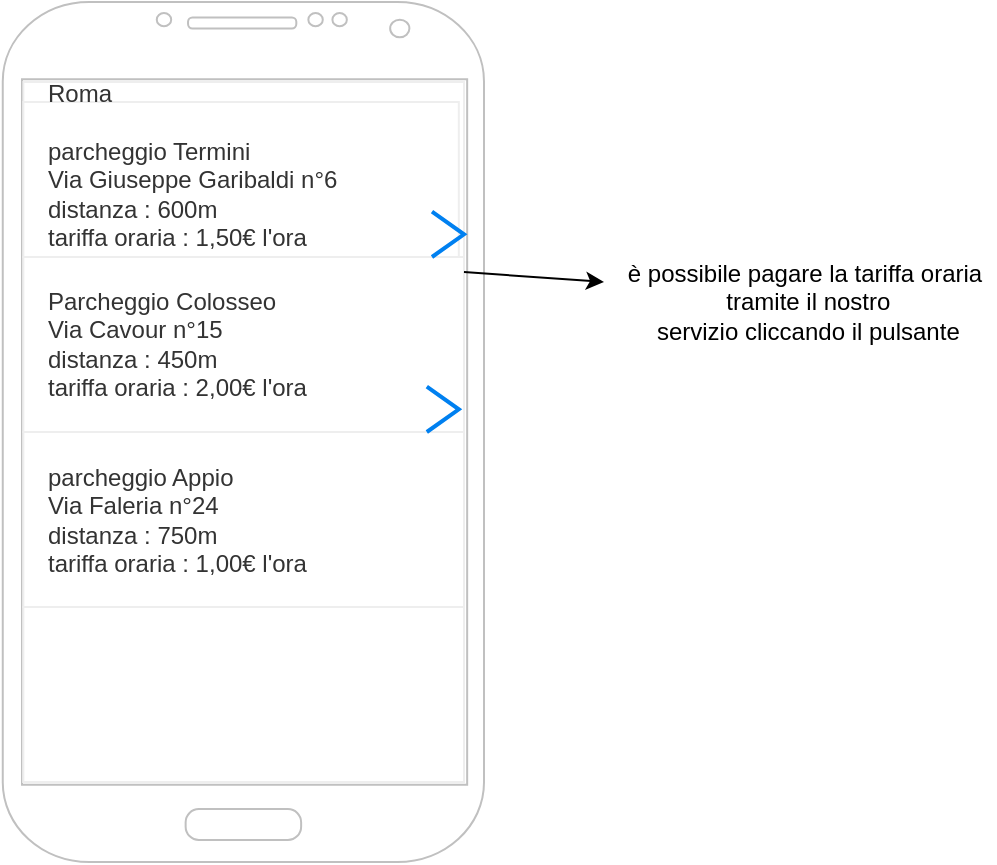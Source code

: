 <mxfile version="14.2.9" type="github">
  <diagram id="HrJ3EAjQMZ0ei7XoC1Lj" name="Page-1">
    <mxGraphModel dx="942" dy="557" grid="1" gridSize="10" guides="1" tooltips="1" connect="1" arrows="1" fold="1" page="1" pageScale="1" pageWidth="827" pageHeight="1169" math="0" shadow="0">
      <root>
        <mxCell id="0" />
        <mxCell id="1" parent="0" />
        <mxCell id="r3d8gPIPvbpH-zj6DeGr-2" value="" style="verticalLabelPosition=bottom;verticalAlign=top;html=1;shadow=0;dashed=0;strokeWidth=1;shape=mxgraph.android.phone2;strokeColor=#c0c0c0;" vertex="1" parent="1">
          <mxGeometry x="289.38" width="240.62" height="430" as="geometry" />
        </mxCell>
        <mxCell id="r3d8gPIPvbpH-zj6DeGr-3" value="" style="strokeWidth=1;html=1;shadow=0;dashed=0;shape=mxgraph.android.rrect;rSize=0;strokeColor=#eeeeee;fillColor=#ffffff;gradientColor=none;" vertex="1" parent="1">
          <mxGeometry x="299.69" y="40" width="220.31" height="350" as="geometry" />
        </mxCell>
        <mxCell id="r3d8gPIPvbpH-zj6DeGr-4" value="&lt;font style=&quot;font-size: 12px&quot;&gt;Roma&lt;br&gt;&lt;br&gt;parcheggio Termini&lt;br&gt;Via Giuseppe Garibaldi n°6&lt;br&gt;distanza : 600m&lt;br&gt;tariffa oraria : 1,50€ l&#39;ora&amp;nbsp;&lt;br&gt;&lt;br&gt;&lt;/font&gt;" style="strokeColor=inherit;fillColor=inherit;gradientColor=inherit;strokeWidth=1;html=1;shadow=0;dashed=0;shape=mxgraph.android.rrect;rSize=0;align=left;spacingLeft=10;fontSize=8;fontColor=#333333;" vertex="1" parent="r3d8gPIPvbpH-zj6DeGr-3">
          <mxGeometry y="10.0" width="217.718" height="77.5" as="geometry" />
        </mxCell>
        <mxCell id="r3d8gPIPvbpH-zj6DeGr-5" value="&lt;font style=&quot;font-size: 12px&quot;&gt;Parcheggio Colosseo&lt;br&gt;Via Cavour n°15&lt;br&gt;distanza : 450m&lt;br&gt;tariffa oraria : 2,00€ l&#39;ora&lt;br&gt;&lt;/font&gt;" style="strokeColor=inherit;fillColor=inherit;gradientColor=inherit;strokeWidth=1;html=1;shadow=0;dashed=0;shape=mxgraph.android.rrect;rSize=0;align=left;spacingLeft=10;fontSize=8;fontColor=#333333;" vertex="1" parent="r3d8gPIPvbpH-zj6DeGr-3">
          <mxGeometry y="87.5" width="220.31" height="87.5" as="geometry" />
        </mxCell>
        <mxCell id="r3d8gPIPvbpH-zj6DeGr-6" value="&lt;font&gt;&lt;font style=&quot;font-size: 12px&quot;&gt;parcheggio Appio&lt;br&gt;Via Faleria n°24&lt;br&gt;distanza : 750m&lt;br&gt;&lt;/font&gt;&lt;font style=&quot;font-size: 12px&quot;&gt;tariffa oraria : 1,00€ l&#39;ora&lt;/font&gt;&lt;br&gt;&lt;/font&gt;" style="strokeColor=inherit;fillColor=inherit;gradientColor=inherit;strokeWidth=1;html=1;shadow=0;dashed=0;shape=mxgraph.android.rrect;rSize=0;align=left;spacingLeft=10;fontSize=8;fontColor=#333333;" vertex="1" parent="r3d8gPIPvbpH-zj6DeGr-3">
          <mxGeometry y="175.0" width="220.31" height="87.5" as="geometry" />
        </mxCell>
        <mxCell id="r3d8gPIPvbpH-zj6DeGr-7" value="&lt;font style=&quot;font-size: 14px&quot;&gt;&lt;br&gt;&lt;/font&gt;" style="strokeColor=inherit;fillColor=inherit;gradientColor=inherit;strokeWidth=1;html=1;shadow=0;dashed=0;shape=mxgraph.android.rrect;rSize=0;align=left;spacingLeft=10;fontSize=8;fontColor=#333333;" vertex="1" parent="r3d8gPIPvbpH-zj6DeGr-3">
          <mxGeometry y="262.5" width="220.31" height="87.5" as="geometry" />
        </mxCell>
        <mxCell id="r3d8gPIPvbpH-zj6DeGr-21" value="" style="html=1;verticalLabelPosition=bottom;labelBackgroundColor=#ffffff;verticalAlign=top;shadow=0;dashed=0;strokeWidth=2;shape=mxgraph.ios7.misc.right;strokeColor=#0080f0;" vertex="1" parent="r3d8gPIPvbpH-zj6DeGr-3">
          <mxGeometry x="204.31" y="64.853" width="16" height="22.647" as="geometry" />
        </mxCell>
        <mxCell id="r3d8gPIPvbpH-zj6DeGr-22" value="" style="html=1;verticalLabelPosition=bottom;labelBackgroundColor=#ffffff;verticalAlign=top;shadow=0;dashed=0;strokeWidth=2;shape=mxgraph.ios7.misc.right;strokeColor=#0080f0;" vertex="1" parent="r3d8gPIPvbpH-zj6DeGr-3">
          <mxGeometry x="201.72" y="152.353" width="16" height="22.647" as="geometry" />
        </mxCell>
        <mxCell id="r3d8gPIPvbpH-zj6DeGr-19" value="è possibile pagare la tariffa oraria&lt;br&gt;&amp;nbsp;tramite il nostro&lt;br&gt;&amp;nbsp;servizio cliccando il pulsante" style="text;html=1;align=center;verticalAlign=middle;resizable=0;points=[];autosize=1;" vertex="1" parent="1">
          <mxGeometry x="595" y="125" width="190" height="50" as="geometry" />
        </mxCell>
        <mxCell id="r3d8gPIPvbpH-zj6DeGr-20" value="" style="endArrow=classic;html=1;" edge="1" parent="1">
          <mxGeometry width="50" height="50" relative="1" as="geometry">
            <mxPoint x="520" y="135" as="sourcePoint" />
            <mxPoint x="590" y="140" as="targetPoint" />
          </mxGeometry>
        </mxCell>
      </root>
    </mxGraphModel>
  </diagram>
</mxfile>
